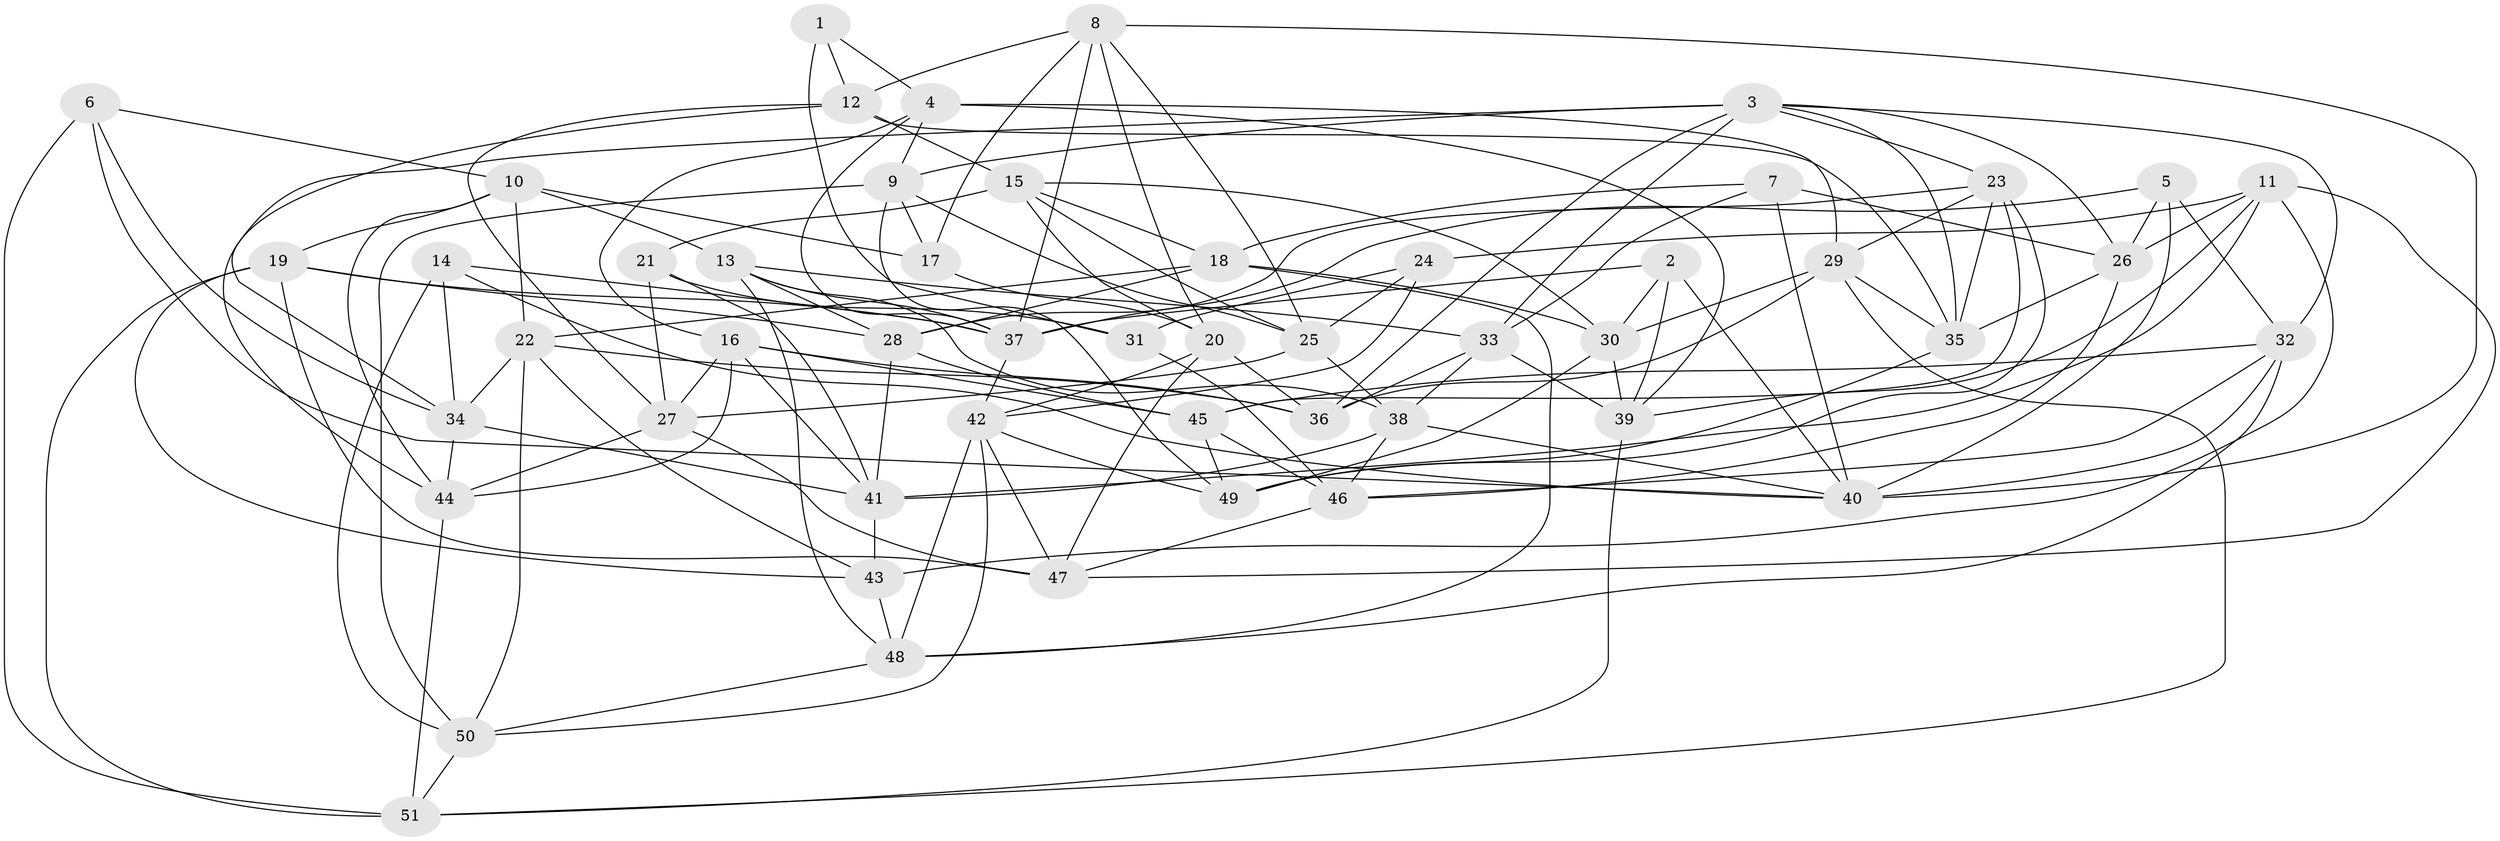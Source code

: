 // original degree distribution, {4: 1.0}
// Generated by graph-tools (version 1.1) at 2025/50/03/09/25 03:50:46]
// undirected, 51 vertices, 146 edges
graph export_dot {
graph [start="1"]
  node [color=gray90,style=filled];
  1;
  2;
  3;
  4;
  5;
  6;
  7;
  8;
  9;
  10;
  11;
  12;
  13;
  14;
  15;
  16;
  17;
  18;
  19;
  20;
  21;
  22;
  23;
  24;
  25;
  26;
  27;
  28;
  29;
  30;
  31;
  32;
  33;
  34;
  35;
  36;
  37;
  38;
  39;
  40;
  41;
  42;
  43;
  44;
  45;
  46;
  47;
  48;
  49;
  50;
  51;
  1 -- 4 [weight=1.0];
  1 -- 12 [weight=1.0];
  1 -- 31 [weight=2.0];
  2 -- 30 [weight=1.0];
  2 -- 37 [weight=1.0];
  2 -- 39 [weight=1.0];
  2 -- 40 [weight=1.0];
  3 -- 9 [weight=1.0];
  3 -- 23 [weight=1.0];
  3 -- 26 [weight=1.0];
  3 -- 32 [weight=1.0];
  3 -- 33 [weight=1.0];
  3 -- 35 [weight=1.0];
  3 -- 36 [weight=1.0];
  3 -- 44 [weight=1.0];
  4 -- 9 [weight=1.0];
  4 -- 16 [weight=1.0];
  4 -- 29 [weight=1.0];
  4 -- 37 [weight=1.0];
  4 -- 39 [weight=1.0];
  5 -- 26 [weight=1.0];
  5 -- 32 [weight=1.0];
  5 -- 37 [weight=1.0];
  5 -- 40 [weight=1.0];
  6 -- 10 [weight=1.0];
  6 -- 34 [weight=1.0];
  6 -- 40 [weight=1.0];
  6 -- 51 [weight=1.0];
  7 -- 18 [weight=1.0];
  7 -- 26 [weight=1.0];
  7 -- 33 [weight=1.0];
  7 -- 40 [weight=1.0];
  8 -- 12 [weight=1.0];
  8 -- 17 [weight=1.0];
  8 -- 20 [weight=1.0];
  8 -- 25 [weight=1.0];
  8 -- 37 [weight=1.0];
  8 -- 40 [weight=1.0];
  9 -- 17 [weight=1.0];
  9 -- 25 [weight=1.0];
  9 -- 49 [weight=1.0];
  9 -- 50 [weight=1.0];
  10 -- 13 [weight=1.0];
  10 -- 17 [weight=1.0];
  10 -- 19 [weight=1.0];
  10 -- 22 [weight=1.0];
  10 -- 44 [weight=1.0];
  11 -- 24 [weight=1.0];
  11 -- 26 [weight=1.0];
  11 -- 39 [weight=1.0];
  11 -- 41 [weight=1.0];
  11 -- 43 [weight=1.0];
  11 -- 47 [weight=1.0];
  12 -- 15 [weight=1.0];
  12 -- 27 [weight=1.0];
  12 -- 34 [weight=1.0];
  12 -- 35 [weight=1.0];
  13 -- 28 [weight=1.0];
  13 -- 33 [weight=1.0];
  13 -- 37 [weight=1.0];
  13 -- 38 [weight=1.0];
  13 -- 48 [weight=1.0];
  14 -- 34 [weight=1.0];
  14 -- 37 [weight=1.0];
  14 -- 40 [weight=1.0];
  14 -- 50 [weight=1.0];
  15 -- 18 [weight=1.0];
  15 -- 20 [weight=1.0];
  15 -- 21 [weight=1.0];
  15 -- 25 [weight=1.0];
  15 -- 30 [weight=1.0];
  16 -- 27 [weight=1.0];
  16 -- 36 [weight=1.0];
  16 -- 41 [weight=1.0];
  16 -- 44 [weight=1.0];
  16 -- 45 [weight=1.0];
  17 -- 20 [weight=1.0];
  18 -- 22 [weight=1.0];
  18 -- 28 [weight=1.0];
  18 -- 30 [weight=1.0];
  18 -- 48 [weight=1.0];
  19 -- 28 [weight=1.0];
  19 -- 37 [weight=1.0];
  19 -- 43 [weight=1.0];
  19 -- 47 [weight=1.0];
  19 -- 51 [weight=1.0];
  20 -- 36 [weight=1.0];
  20 -- 42 [weight=1.0];
  20 -- 47 [weight=1.0];
  21 -- 27 [weight=1.0];
  21 -- 31 [weight=1.0];
  21 -- 41 [weight=1.0];
  22 -- 34 [weight=1.0];
  22 -- 36 [weight=1.0];
  22 -- 43 [weight=1.0];
  22 -- 50 [weight=1.0];
  23 -- 28 [weight=1.0];
  23 -- 29 [weight=1.0];
  23 -- 35 [weight=1.0];
  23 -- 45 [weight=1.0];
  23 -- 49 [weight=1.0];
  24 -- 25 [weight=1.0];
  24 -- 31 [weight=2.0];
  24 -- 42 [weight=2.0];
  25 -- 27 [weight=1.0];
  25 -- 38 [weight=1.0];
  26 -- 35 [weight=1.0];
  26 -- 46 [weight=1.0];
  27 -- 44 [weight=1.0];
  27 -- 47 [weight=1.0];
  28 -- 41 [weight=1.0];
  28 -- 45 [weight=1.0];
  29 -- 30 [weight=1.0];
  29 -- 35 [weight=1.0];
  29 -- 36 [weight=1.0];
  29 -- 51 [weight=1.0];
  30 -- 39 [weight=1.0];
  30 -- 49 [weight=1.0];
  31 -- 46 [weight=1.0];
  32 -- 40 [weight=1.0];
  32 -- 45 [weight=1.0];
  32 -- 46 [weight=1.0];
  32 -- 48 [weight=1.0];
  33 -- 36 [weight=1.0];
  33 -- 38 [weight=1.0];
  33 -- 39 [weight=1.0];
  34 -- 41 [weight=1.0];
  34 -- 44 [weight=1.0];
  35 -- 49 [weight=1.0];
  37 -- 42 [weight=1.0];
  38 -- 40 [weight=1.0];
  38 -- 41 [weight=1.0];
  38 -- 46 [weight=1.0];
  39 -- 51 [weight=1.0];
  41 -- 43 [weight=2.0];
  42 -- 47 [weight=1.0];
  42 -- 48 [weight=1.0];
  42 -- 49 [weight=1.0];
  42 -- 50 [weight=1.0];
  43 -- 48 [weight=1.0];
  44 -- 51 [weight=1.0];
  45 -- 46 [weight=1.0];
  45 -- 49 [weight=1.0];
  46 -- 47 [weight=1.0];
  48 -- 50 [weight=1.0];
  50 -- 51 [weight=1.0];
}
